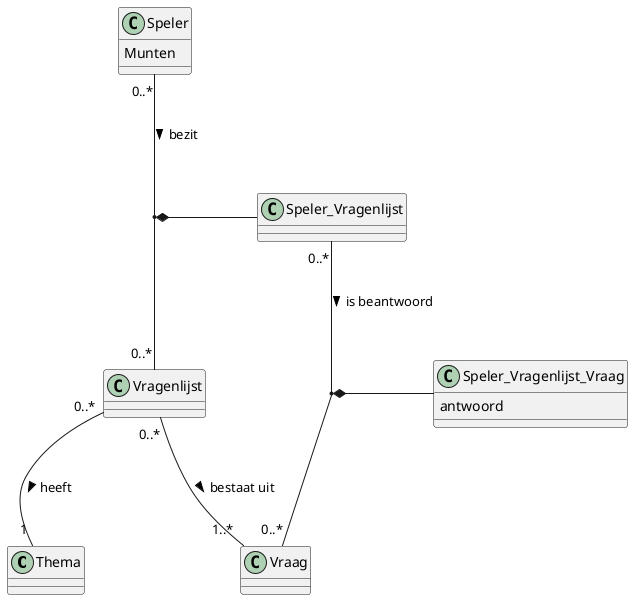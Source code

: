 @startuml
skinparam nodesep 100
skinparam ranksep 100

class Thema
class Vragenlijst
class Vraag
class Speler{
    Munten
}
class Speler_Vragenlijst
class Speler_Vragenlijst_Vraag {
    antwoord
}

Vragenlijst "0..*"--"1" Thema : heeft >
Speler_Vragenlijst "0..*"-d-"0..*" Vraag : is beantwoord >
Speler "0..*"--"0..*" Vragenlijst : bezit >
Vragenlijst "0..*"-r-"1..*" Vraag : bestaat uit >
(Speler, Vragenlijst) *-- Speler_Vragenlijst

(Speler_Vragenlijst, Vraag) *-- Speler_Vragenlijst_Vraag
@enduml